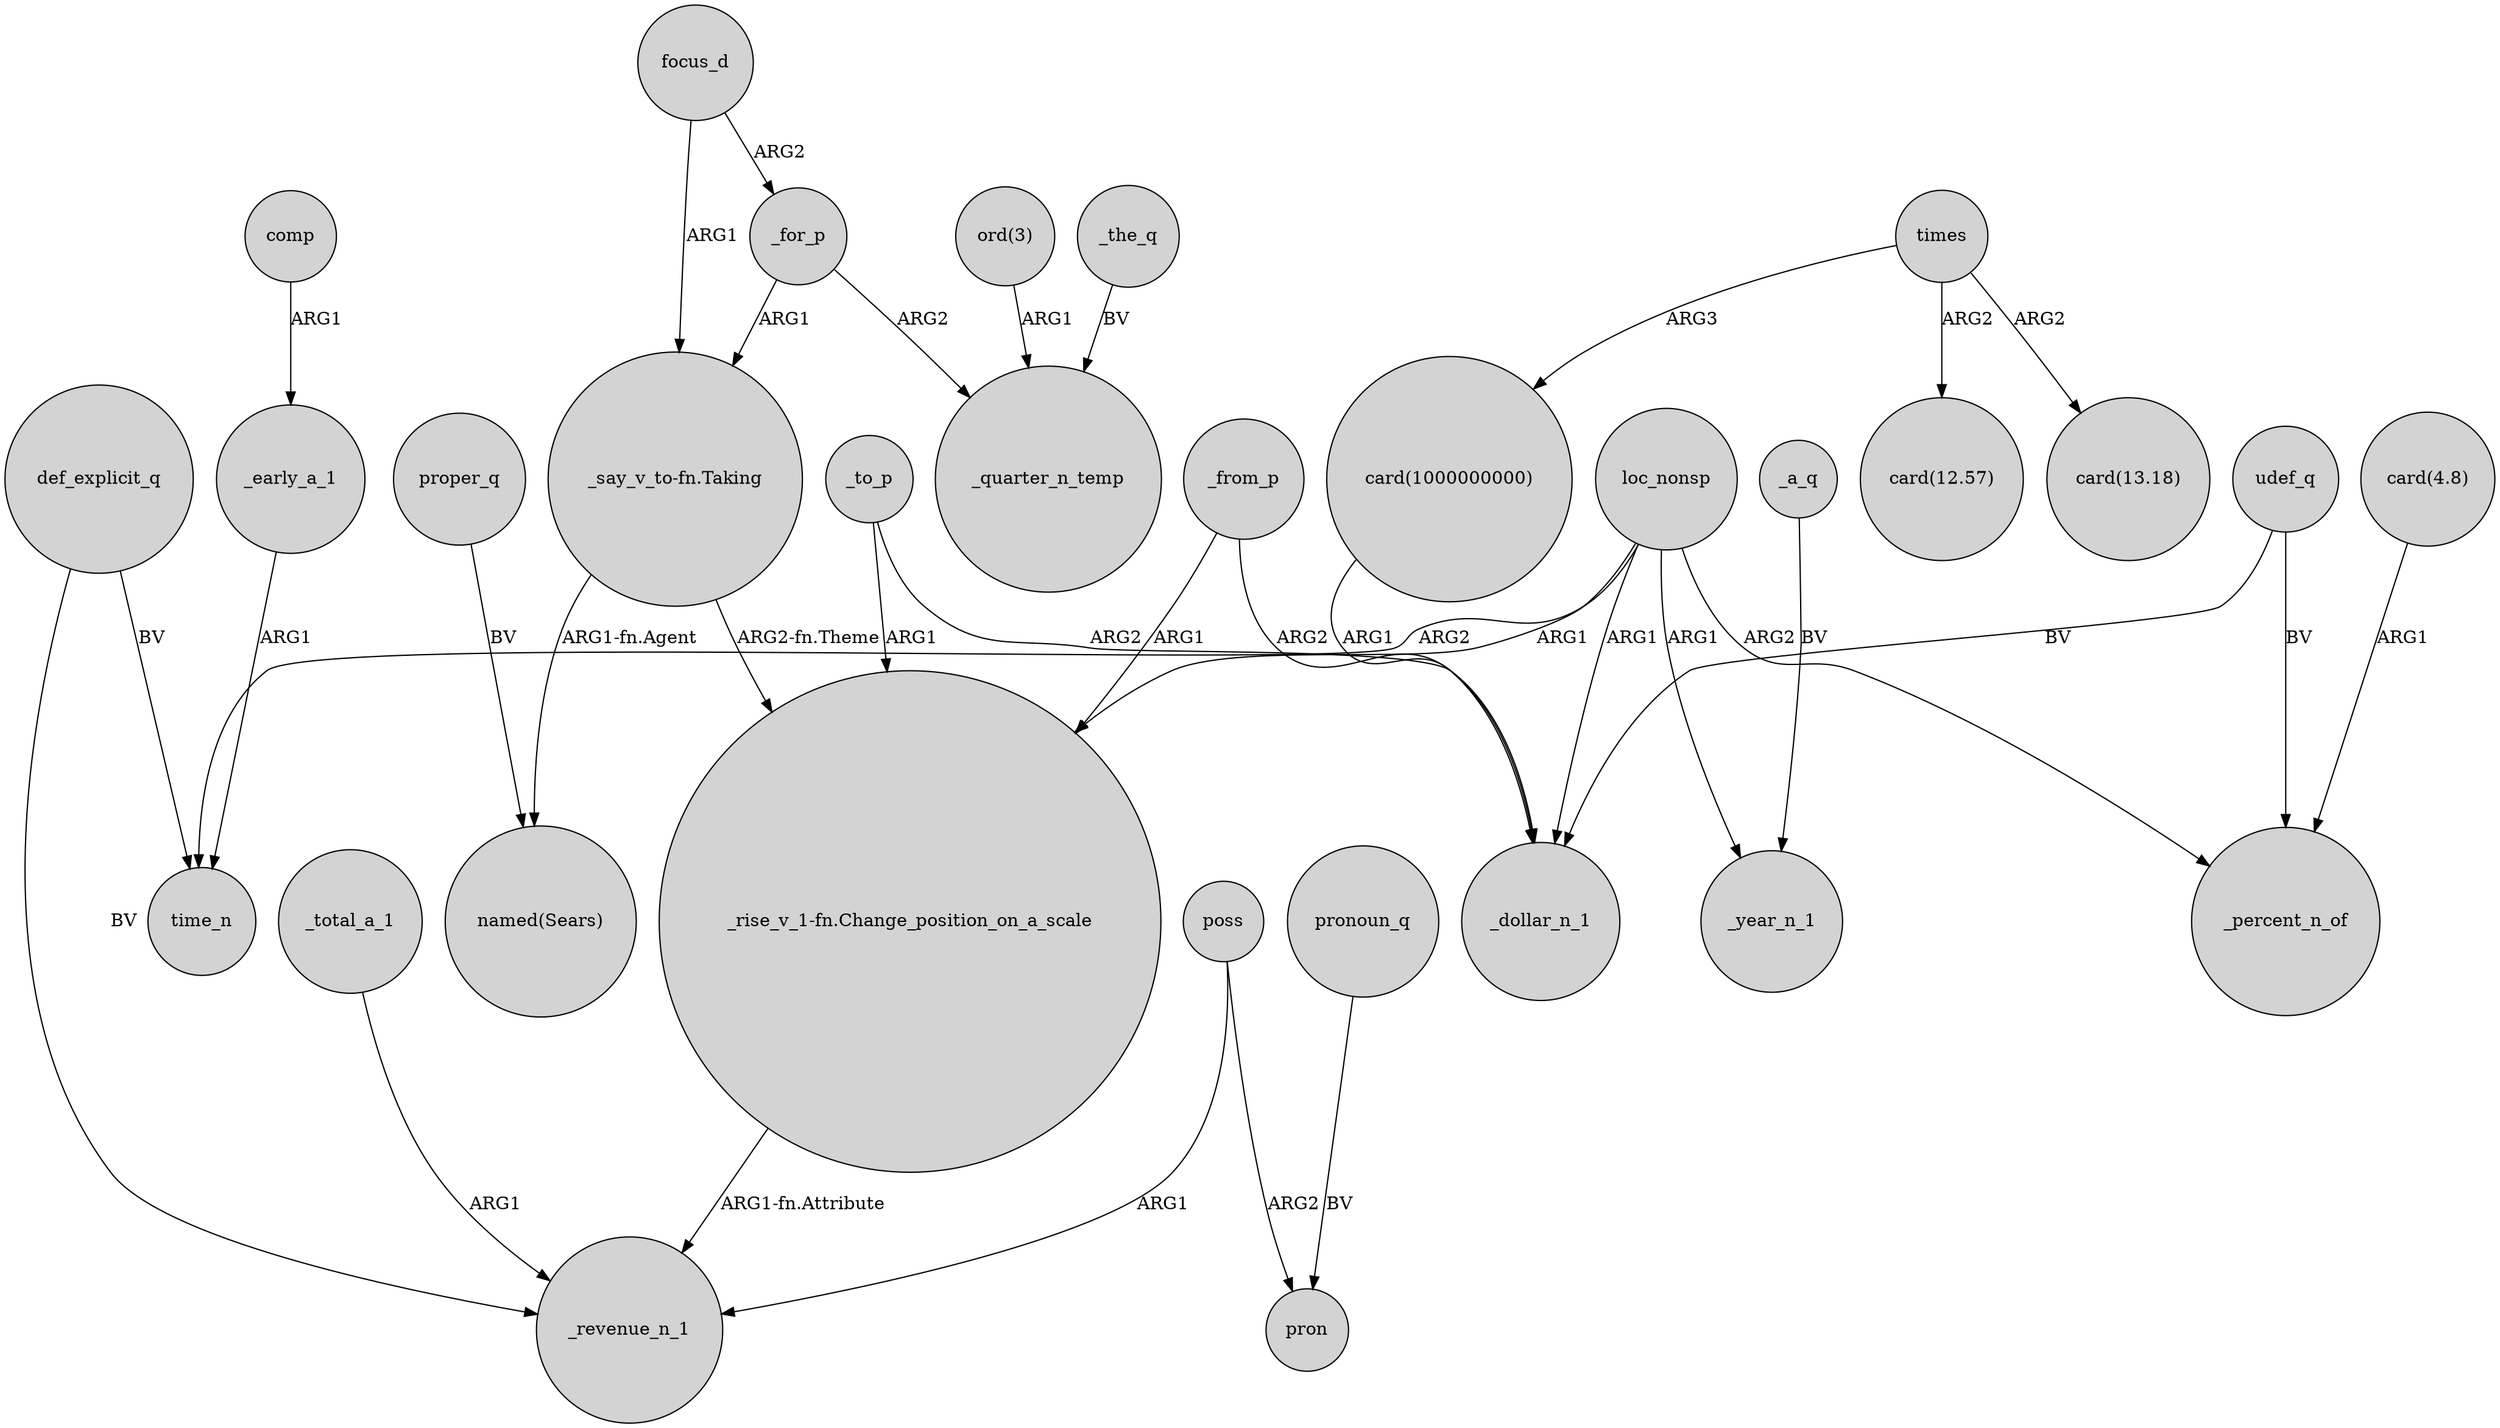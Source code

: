 digraph {
	node [shape=circle style=filled]
	_early_a_1 -> time_n [label=ARG1]
	"_say_v_to-fn.Taking" -> "_rise_v_1-fn.Change_position_on_a_scale" [label="ARG2-fn.Theme"]
	"card(1000000000)" -> _dollar_n_1 [label=ARG1]
	loc_nonsp -> _dollar_n_1 [label=ARG1]
	"_rise_v_1-fn.Change_position_on_a_scale" -> _revenue_n_1 [label="ARG1-fn.Attribute"]
	"card(4.8)" -> _percent_n_of [label=ARG1]
	"ord(3)" -> _quarter_n_temp [label=ARG1]
	focus_d -> "_say_v_to-fn.Taking" [label=ARG1]
	poss -> _revenue_n_1 [label=ARG1]
	loc_nonsp -> _year_n_1 [label=ARG1]
	_to_p -> "_rise_v_1-fn.Change_position_on_a_scale" [label=ARG1]
	_the_q -> _quarter_n_temp [label=BV]
	loc_nonsp -> "_rise_v_1-fn.Change_position_on_a_scale" [label=ARG1]
	times -> "card(12.57)" [label=ARG2]
	comp -> _early_a_1 [label=ARG1]
	_to_p -> _dollar_n_1 [label=ARG2]
	_a_q -> _year_n_1 [label=BV]
	times -> "card(1000000000)" [label=ARG3]
	def_explicit_q -> _revenue_n_1 [label=BV]
	_for_p -> "_say_v_to-fn.Taking" [label=ARG1]
	pronoun_q -> pron [label=BV]
	proper_q -> "named(Sears)" [label=BV]
	poss -> pron [label=ARG2]
	_for_p -> _quarter_n_temp [label=ARG2]
	udef_q -> _percent_n_of [label=BV]
	udef_q -> _dollar_n_1 [label=BV]
	"_say_v_to-fn.Taking" -> "named(Sears)" [label="ARG1-fn.Agent"]
	def_explicit_q -> time_n [label=BV]
	loc_nonsp -> time_n [label=ARG2]
	focus_d -> _for_p [label=ARG2]
	_total_a_1 -> _revenue_n_1 [label=ARG1]
	_from_p -> "_rise_v_1-fn.Change_position_on_a_scale" [label=ARG1]
	_from_p -> _dollar_n_1 [label=ARG2]
	times -> "card(13.18)" [label=ARG2]
	loc_nonsp -> _percent_n_of [label=ARG2]
}
